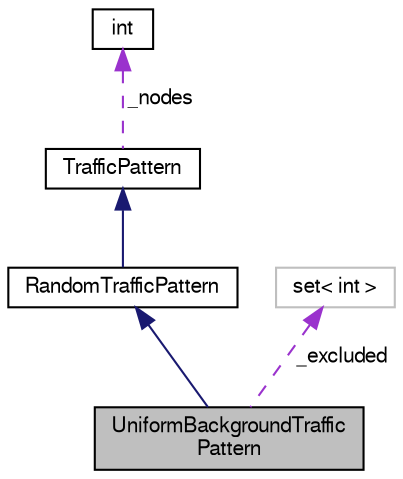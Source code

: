 digraph "UniformBackgroundTrafficPattern"
{
  bgcolor="transparent";
  edge [fontname="FreeSans",fontsize="10",labelfontname="FreeSans",labelfontsize="10"];
  node [fontname="FreeSans",fontsize="10",shape=record];
  Node3 [label="UniformBackgroundTraffic\lPattern",height=0.2,width=0.4,color="black", fillcolor="grey75", style="filled", fontcolor="black"];
  Node4 -> Node3 [dir="back",color="midnightblue",fontsize="10",style="solid",fontname="FreeSans"];
  Node4 [label="RandomTrafficPattern",height=0.2,width=0.4,color="black",URL="$classRandomTrafficPattern.html"];
  Node5 -> Node4 [dir="back",color="midnightblue",fontsize="10",style="solid",fontname="FreeSans"];
  Node5 [label="TrafficPattern",height=0.2,width=0.4,color="black",URL="$classTrafficPattern.html"];
  Node6 -> Node5 [dir="back",color="darkorchid3",fontsize="10",style="dashed",label=" _nodes" ,fontname="FreeSans"];
  Node6 [label="int",height=0.2,width=0.4,color="black",URL="$classint.html"];
  Node7 -> Node3 [dir="back",color="darkorchid3",fontsize="10",style="dashed",label=" _excluded" ,fontname="FreeSans"];
  Node7 [label="set\< int \>",height=0.2,width=0.4,color="grey75"];
}
